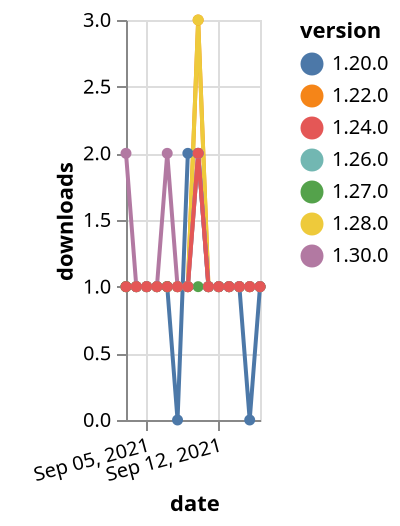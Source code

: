 {"$schema": "https://vega.github.io/schema/vega-lite/v5.json", "description": "A simple bar chart with embedded data.", "data": {"values": [{"date": "2021-09-03", "total": 291, "delta": 1, "version": "1.22.0"}, {"date": "2021-09-04", "total": 292, "delta": 1, "version": "1.22.0"}, {"date": "2021-09-05", "total": 293, "delta": 1, "version": "1.22.0"}, {"date": "2021-09-06", "total": 294, "delta": 1, "version": "1.22.0"}, {"date": "2021-09-07", "total": 295, "delta": 1, "version": "1.22.0"}, {"date": "2021-09-08", "total": 296, "delta": 1, "version": "1.22.0"}, {"date": "2021-09-09", "total": 297, "delta": 1, "version": "1.22.0"}, {"date": "2021-09-10", "total": 300, "delta": 3, "version": "1.22.0"}, {"date": "2021-09-11", "total": 301, "delta": 1, "version": "1.22.0"}, {"date": "2021-09-12", "total": 302, "delta": 1, "version": "1.22.0"}, {"date": "2021-09-13", "total": 303, "delta": 1, "version": "1.22.0"}, {"date": "2021-09-14", "total": 304, "delta": 1, "version": "1.22.0"}, {"date": "2021-09-15", "total": 305, "delta": 1, "version": "1.22.0"}, {"date": "2021-09-16", "total": 306, "delta": 1, "version": "1.22.0"}, {"date": "2021-09-03", "total": 168, "delta": 1, "version": "1.28.0"}, {"date": "2021-09-04", "total": 169, "delta": 1, "version": "1.28.0"}, {"date": "2021-09-05", "total": 170, "delta": 1, "version": "1.28.0"}, {"date": "2021-09-06", "total": 171, "delta": 1, "version": "1.28.0"}, {"date": "2021-09-07", "total": 172, "delta": 1, "version": "1.28.0"}, {"date": "2021-09-08", "total": 173, "delta": 1, "version": "1.28.0"}, {"date": "2021-09-09", "total": 174, "delta": 1, "version": "1.28.0"}, {"date": "2021-09-10", "total": 177, "delta": 3, "version": "1.28.0"}, {"date": "2021-09-11", "total": 178, "delta": 1, "version": "1.28.0"}, {"date": "2021-09-12", "total": 179, "delta": 1, "version": "1.28.0"}, {"date": "2021-09-13", "total": 180, "delta": 1, "version": "1.28.0"}, {"date": "2021-09-14", "total": 181, "delta": 1, "version": "1.28.0"}, {"date": "2021-09-15", "total": 182, "delta": 1, "version": "1.28.0"}, {"date": "2021-09-16", "total": 183, "delta": 1, "version": "1.28.0"}, {"date": "2021-09-03", "total": 150, "delta": 1, "version": "1.26.0"}, {"date": "2021-09-04", "total": 151, "delta": 1, "version": "1.26.0"}, {"date": "2021-09-05", "total": 152, "delta": 1, "version": "1.26.0"}, {"date": "2021-09-06", "total": 153, "delta": 1, "version": "1.26.0"}, {"date": "2021-09-07", "total": 154, "delta": 1, "version": "1.26.0"}, {"date": "2021-09-08", "total": 155, "delta": 1, "version": "1.26.0"}, {"date": "2021-09-09", "total": 156, "delta": 1, "version": "1.26.0"}, {"date": "2021-09-10", "total": 158, "delta": 2, "version": "1.26.0"}, {"date": "2021-09-11", "total": 159, "delta": 1, "version": "1.26.0"}, {"date": "2021-09-12", "total": 160, "delta": 1, "version": "1.26.0"}, {"date": "2021-09-13", "total": 161, "delta": 1, "version": "1.26.0"}, {"date": "2021-09-14", "total": 162, "delta": 1, "version": "1.26.0"}, {"date": "2021-09-15", "total": 163, "delta": 1, "version": "1.26.0"}, {"date": "2021-09-16", "total": 164, "delta": 1, "version": "1.26.0"}, {"date": "2021-09-03", "total": 221, "delta": 1, "version": "1.20.0"}, {"date": "2021-09-04", "total": 222, "delta": 1, "version": "1.20.0"}, {"date": "2021-09-05", "total": 223, "delta": 1, "version": "1.20.0"}, {"date": "2021-09-06", "total": 224, "delta": 1, "version": "1.20.0"}, {"date": "2021-09-07", "total": 225, "delta": 1, "version": "1.20.0"}, {"date": "2021-09-08", "total": 225, "delta": 0, "version": "1.20.0"}, {"date": "2021-09-09", "total": 227, "delta": 2, "version": "1.20.0"}, {"date": "2021-09-10", "total": 229, "delta": 2, "version": "1.20.0"}, {"date": "2021-09-11", "total": 230, "delta": 1, "version": "1.20.0"}, {"date": "2021-09-12", "total": 231, "delta": 1, "version": "1.20.0"}, {"date": "2021-09-13", "total": 232, "delta": 1, "version": "1.20.0"}, {"date": "2021-09-14", "total": 233, "delta": 1, "version": "1.20.0"}, {"date": "2021-09-15", "total": 233, "delta": 0, "version": "1.20.0"}, {"date": "2021-09-16", "total": 234, "delta": 1, "version": "1.20.0"}, {"date": "2021-09-03", "total": 133, "delta": 1, "version": "1.27.0"}, {"date": "2021-09-04", "total": 134, "delta": 1, "version": "1.27.0"}, {"date": "2021-09-05", "total": 135, "delta": 1, "version": "1.27.0"}, {"date": "2021-09-06", "total": 136, "delta": 1, "version": "1.27.0"}, {"date": "2021-09-07", "total": 137, "delta": 1, "version": "1.27.0"}, {"date": "2021-09-08", "total": 138, "delta": 1, "version": "1.27.0"}, {"date": "2021-09-09", "total": 139, "delta": 1, "version": "1.27.0"}, {"date": "2021-09-10", "total": 140, "delta": 1, "version": "1.27.0"}, {"date": "2021-09-11", "total": 141, "delta": 1, "version": "1.27.0"}, {"date": "2021-09-12", "total": 142, "delta": 1, "version": "1.27.0"}, {"date": "2021-09-13", "total": 143, "delta": 1, "version": "1.27.0"}, {"date": "2021-09-14", "total": 144, "delta": 1, "version": "1.27.0"}, {"date": "2021-09-15", "total": 145, "delta": 1, "version": "1.27.0"}, {"date": "2021-09-16", "total": 146, "delta": 1, "version": "1.27.0"}, {"date": "2021-09-03", "total": 115, "delta": 2, "version": "1.30.0"}, {"date": "2021-09-04", "total": 116, "delta": 1, "version": "1.30.0"}, {"date": "2021-09-05", "total": 117, "delta": 1, "version": "1.30.0"}, {"date": "2021-09-06", "total": 118, "delta": 1, "version": "1.30.0"}, {"date": "2021-09-07", "total": 120, "delta": 2, "version": "1.30.0"}, {"date": "2021-09-08", "total": 121, "delta": 1, "version": "1.30.0"}, {"date": "2021-09-09", "total": 122, "delta": 1, "version": "1.30.0"}, {"date": "2021-09-10", "total": 124, "delta": 2, "version": "1.30.0"}, {"date": "2021-09-11", "total": 125, "delta": 1, "version": "1.30.0"}, {"date": "2021-09-12", "total": 126, "delta": 1, "version": "1.30.0"}, {"date": "2021-09-13", "total": 127, "delta": 1, "version": "1.30.0"}, {"date": "2021-09-14", "total": 128, "delta": 1, "version": "1.30.0"}, {"date": "2021-09-15", "total": 129, "delta": 1, "version": "1.30.0"}, {"date": "2021-09-16", "total": 130, "delta": 1, "version": "1.30.0"}, {"date": "2021-09-03", "total": 177, "delta": 1, "version": "1.24.0"}, {"date": "2021-09-04", "total": 178, "delta": 1, "version": "1.24.0"}, {"date": "2021-09-05", "total": 179, "delta": 1, "version": "1.24.0"}, {"date": "2021-09-06", "total": 180, "delta": 1, "version": "1.24.0"}, {"date": "2021-09-07", "total": 181, "delta": 1, "version": "1.24.0"}, {"date": "2021-09-08", "total": 182, "delta": 1, "version": "1.24.0"}, {"date": "2021-09-09", "total": 183, "delta": 1, "version": "1.24.0"}, {"date": "2021-09-10", "total": 185, "delta": 2, "version": "1.24.0"}, {"date": "2021-09-11", "total": 186, "delta": 1, "version": "1.24.0"}, {"date": "2021-09-12", "total": 187, "delta": 1, "version": "1.24.0"}, {"date": "2021-09-13", "total": 188, "delta": 1, "version": "1.24.0"}, {"date": "2021-09-14", "total": 189, "delta": 1, "version": "1.24.0"}, {"date": "2021-09-15", "total": 190, "delta": 1, "version": "1.24.0"}, {"date": "2021-09-16", "total": 191, "delta": 1, "version": "1.24.0"}]}, "width": "container", "mark": {"type": "line", "point": {"filled": true}}, "encoding": {"x": {"field": "date", "type": "temporal", "timeUnit": "yearmonthdate", "title": "date", "axis": {"labelAngle": -15}}, "y": {"field": "delta", "type": "quantitative", "title": "downloads"}, "color": {"field": "version", "type": "nominal"}, "tooltip": {"field": "delta"}}}